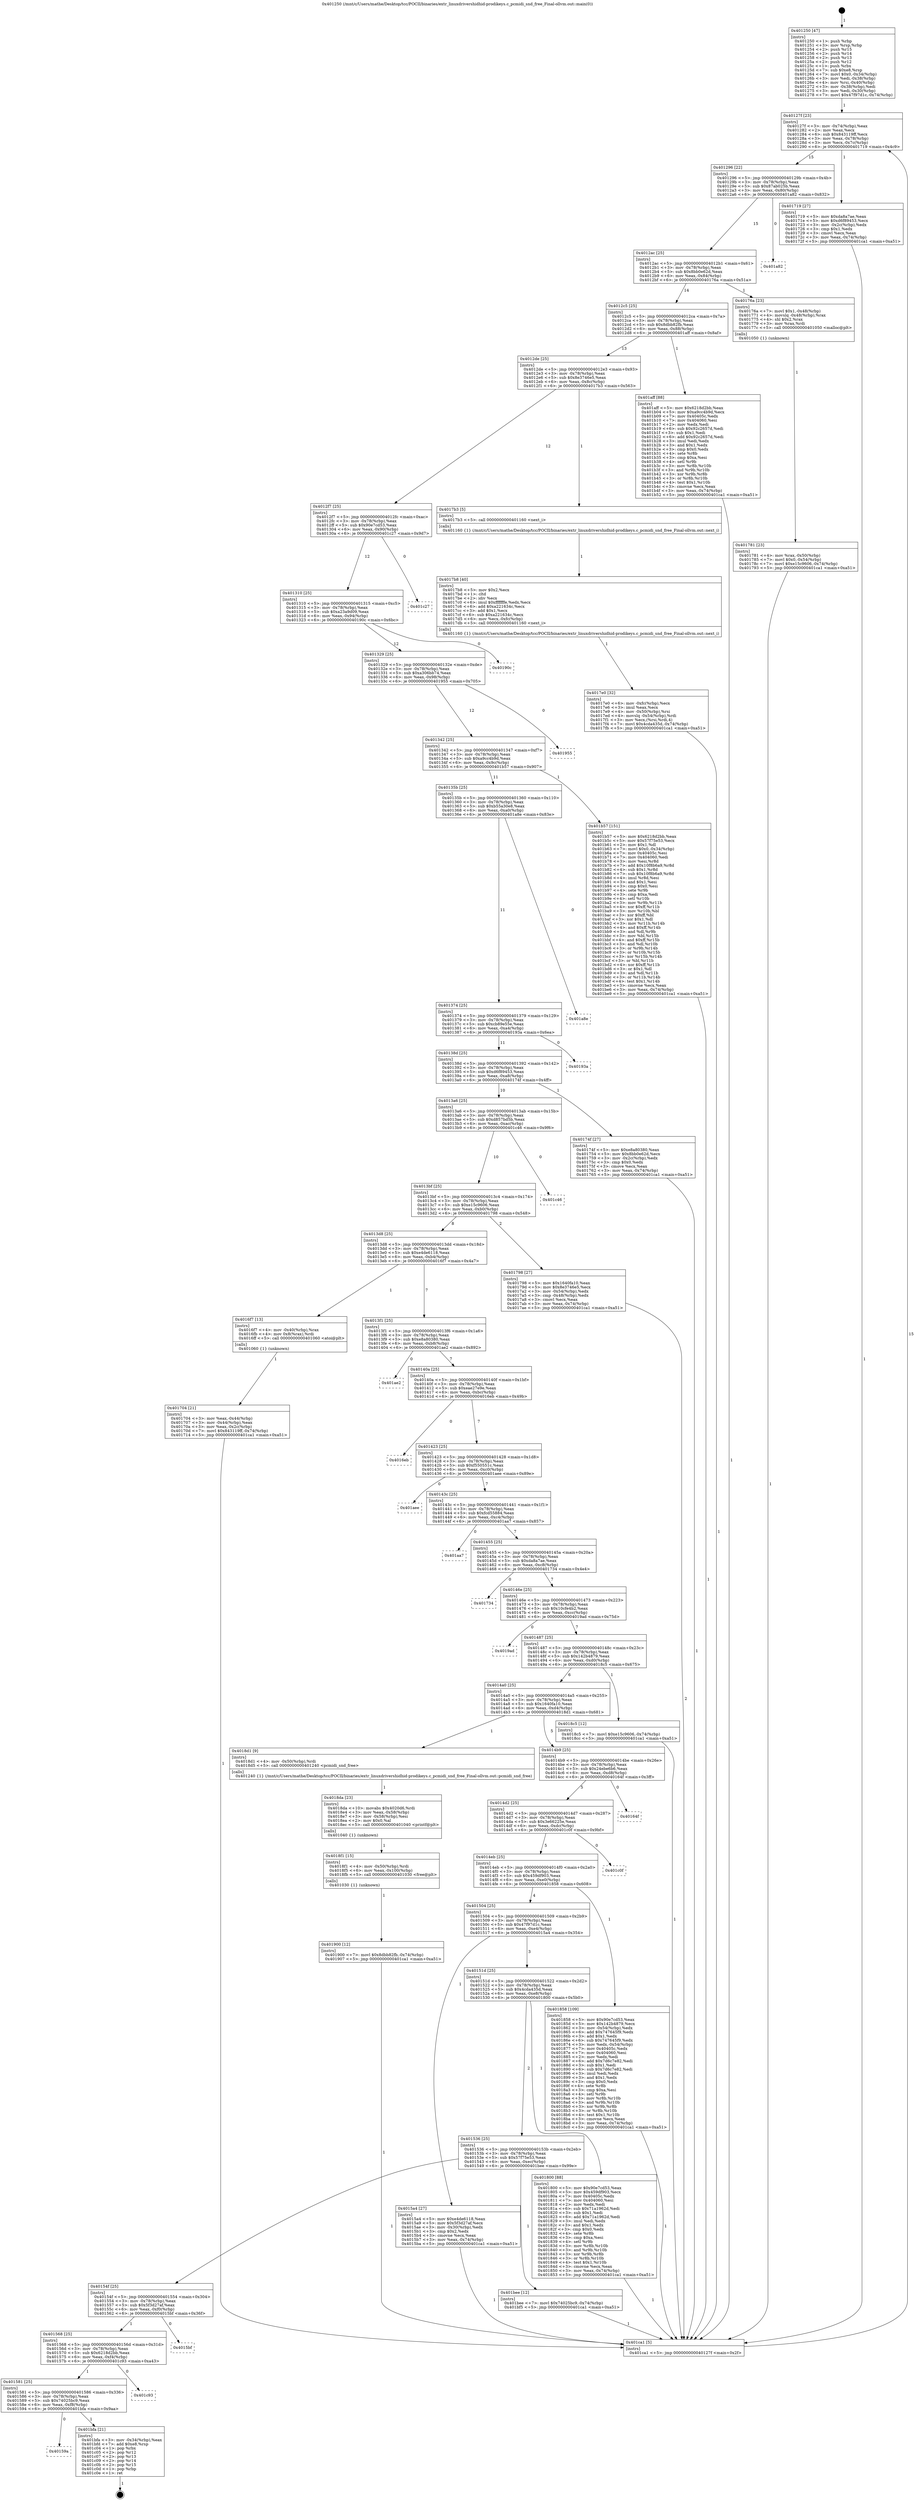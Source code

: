 digraph "0x401250" {
  label = "0x401250 (/mnt/c/Users/mathe/Desktop/tcc/POCII/binaries/extr_linuxdrivershidhid-prodikeys.c_pcmidi_snd_free_Final-ollvm.out::main(0))"
  labelloc = "t"
  node[shape=record]

  Entry [label="",width=0.3,height=0.3,shape=circle,fillcolor=black,style=filled]
  "0x40127f" [label="{
     0x40127f [23]\l
     | [instrs]\l
     &nbsp;&nbsp;0x40127f \<+3\>: mov -0x74(%rbp),%eax\l
     &nbsp;&nbsp;0x401282 \<+2\>: mov %eax,%ecx\l
     &nbsp;&nbsp;0x401284 \<+6\>: sub $0x843119ff,%ecx\l
     &nbsp;&nbsp;0x40128a \<+3\>: mov %eax,-0x78(%rbp)\l
     &nbsp;&nbsp;0x40128d \<+3\>: mov %ecx,-0x7c(%rbp)\l
     &nbsp;&nbsp;0x401290 \<+6\>: je 0000000000401719 \<main+0x4c9\>\l
  }"]
  "0x401719" [label="{
     0x401719 [27]\l
     | [instrs]\l
     &nbsp;&nbsp;0x401719 \<+5\>: mov $0xda8a7ae,%eax\l
     &nbsp;&nbsp;0x40171e \<+5\>: mov $0xd6f89453,%ecx\l
     &nbsp;&nbsp;0x401723 \<+3\>: mov -0x2c(%rbp),%edx\l
     &nbsp;&nbsp;0x401726 \<+3\>: cmp $0x1,%edx\l
     &nbsp;&nbsp;0x401729 \<+3\>: cmovl %ecx,%eax\l
     &nbsp;&nbsp;0x40172c \<+3\>: mov %eax,-0x74(%rbp)\l
     &nbsp;&nbsp;0x40172f \<+5\>: jmp 0000000000401ca1 \<main+0xa51\>\l
  }"]
  "0x401296" [label="{
     0x401296 [22]\l
     | [instrs]\l
     &nbsp;&nbsp;0x401296 \<+5\>: jmp 000000000040129b \<main+0x4b\>\l
     &nbsp;&nbsp;0x40129b \<+3\>: mov -0x78(%rbp),%eax\l
     &nbsp;&nbsp;0x40129e \<+5\>: sub $0x87ab025b,%eax\l
     &nbsp;&nbsp;0x4012a3 \<+3\>: mov %eax,-0x80(%rbp)\l
     &nbsp;&nbsp;0x4012a6 \<+6\>: je 0000000000401a82 \<main+0x832\>\l
  }"]
  Exit [label="",width=0.3,height=0.3,shape=circle,fillcolor=black,style=filled,peripheries=2]
  "0x401a82" [label="{
     0x401a82\l
  }", style=dashed]
  "0x4012ac" [label="{
     0x4012ac [25]\l
     | [instrs]\l
     &nbsp;&nbsp;0x4012ac \<+5\>: jmp 00000000004012b1 \<main+0x61\>\l
     &nbsp;&nbsp;0x4012b1 \<+3\>: mov -0x78(%rbp),%eax\l
     &nbsp;&nbsp;0x4012b4 \<+5\>: sub $0x8bb0e62d,%eax\l
     &nbsp;&nbsp;0x4012b9 \<+6\>: mov %eax,-0x84(%rbp)\l
     &nbsp;&nbsp;0x4012bf \<+6\>: je 000000000040176a \<main+0x51a\>\l
  }"]
  "0x40159a" [label="{
     0x40159a\l
  }", style=dashed]
  "0x40176a" [label="{
     0x40176a [23]\l
     | [instrs]\l
     &nbsp;&nbsp;0x40176a \<+7\>: movl $0x1,-0x48(%rbp)\l
     &nbsp;&nbsp;0x401771 \<+4\>: movslq -0x48(%rbp),%rax\l
     &nbsp;&nbsp;0x401775 \<+4\>: shl $0x2,%rax\l
     &nbsp;&nbsp;0x401779 \<+3\>: mov %rax,%rdi\l
     &nbsp;&nbsp;0x40177c \<+5\>: call 0000000000401050 \<malloc@plt\>\l
     | [calls]\l
     &nbsp;&nbsp;0x401050 \{1\} (unknown)\l
  }"]
  "0x4012c5" [label="{
     0x4012c5 [25]\l
     | [instrs]\l
     &nbsp;&nbsp;0x4012c5 \<+5\>: jmp 00000000004012ca \<main+0x7a\>\l
     &nbsp;&nbsp;0x4012ca \<+3\>: mov -0x78(%rbp),%eax\l
     &nbsp;&nbsp;0x4012cd \<+5\>: sub $0x8dbb82fb,%eax\l
     &nbsp;&nbsp;0x4012d2 \<+6\>: mov %eax,-0x88(%rbp)\l
     &nbsp;&nbsp;0x4012d8 \<+6\>: je 0000000000401aff \<main+0x8af\>\l
  }"]
  "0x401bfa" [label="{
     0x401bfa [21]\l
     | [instrs]\l
     &nbsp;&nbsp;0x401bfa \<+3\>: mov -0x34(%rbp),%eax\l
     &nbsp;&nbsp;0x401bfd \<+7\>: add $0xe8,%rsp\l
     &nbsp;&nbsp;0x401c04 \<+1\>: pop %rbx\l
     &nbsp;&nbsp;0x401c05 \<+2\>: pop %r12\l
     &nbsp;&nbsp;0x401c07 \<+2\>: pop %r13\l
     &nbsp;&nbsp;0x401c09 \<+2\>: pop %r14\l
     &nbsp;&nbsp;0x401c0b \<+2\>: pop %r15\l
     &nbsp;&nbsp;0x401c0d \<+1\>: pop %rbp\l
     &nbsp;&nbsp;0x401c0e \<+1\>: ret\l
  }"]
  "0x401aff" [label="{
     0x401aff [88]\l
     | [instrs]\l
     &nbsp;&nbsp;0x401aff \<+5\>: mov $0x6218d2bb,%eax\l
     &nbsp;&nbsp;0x401b04 \<+5\>: mov $0xa9cc4b9d,%ecx\l
     &nbsp;&nbsp;0x401b09 \<+7\>: mov 0x40405c,%edx\l
     &nbsp;&nbsp;0x401b10 \<+7\>: mov 0x404060,%esi\l
     &nbsp;&nbsp;0x401b17 \<+2\>: mov %edx,%edi\l
     &nbsp;&nbsp;0x401b19 \<+6\>: sub $0x92c2657d,%edi\l
     &nbsp;&nbsp;0x401b1f \<+3\>: sub $0x1,%edi\l
     &nbsp;&nbsp;0x401b22 \<+6\>: add $0x92c2657d,%edi\l
     &nbsp;&nbsp;0x401b28 \<+3\>: imul %edi,%edx\l
     &nbsp;&nbsp;0x401b2b \<+3\>: and $0x1,%edx\l
     &nbsp;&nbsp;0x401b2e \<+3\>: cmp $0x0,%edx\l
     &nbsp;&nbsp;0x401b31 \<+4\>: sete %r8b\l
     &nbsp;&nbsp;0x401b35 \<+3\>: cmp $0xa,%esi\l
     &nbsp;&nbsp;0x401b38 \<+4\>: setl %r9b\l
     &nbsp;&nbsp;0x401b3c \<+3\>: mov %r8b,%r10b\l
     &nbsp;&nbsp;0x401b3f \<+3\>: and %r9b,%r10b\l
     &nbsp;&nbsp;0x401b42 \<+3\>: xor %r9b,%r8b\l
     &nbsp;&nbsp;0x401b45 \<+3\>: or %r8b,%r10b\l
     &nbsp;&nbsp;0x401b48 \<+4\>: test $0x1,%r10b\l
     &nbsp;&nbsp;0x401b4c \<+3\>: cmovne %ecx,%eax\l
     &nbsp;&nbsp;0x401b4f \<+3\>: mov %eax,-0x74(%rbp)\l
     &nbsp;&nbsp;0x401b52 \<+5\>: jmp 0000000000401ca1 \<main+0xa51\>\l
  }"]
  "0x4012de" [label="{
     0x4012de [25]\l
     | [instrs]\l
     &nbsp;&nbsp;0x4012de \<+5\>: jmp 00000000004012e3 \<main+0x93\>\l
     &nbsp;&nbsp;0x4012e3 \<+3\>: mov -0x78(%rbp),%eax\l
     &nbsp;&nbsp;0x4012e6 \<+5\>: sub $0x8e3746e5,%eax\l
     &nbsp;&nbsp;0x4012eb \<+6\>: mov %eax,-0x8c(%rbp)\l
     &nbsp;&nbsp;0x4012f1 \<+6\>: je 00000000004017b3 \<main+0x563\>\l
  }"]
  "0x401581" [label="{
     0x401581 [25]\l
     | [instrs]\l
     &nbsp;&nbsp;0x401581 \<+5\>: jmp 0000000000401586 \<main+0x336\>\l
     &nbsp;&nbsp;0x401586 \<+3\>: mov -0x78(%rbp),%eax\l
     &nbsp;&nbsp;0x401589 \<+5\>: sub $0x74025bc9,%eax\l
     &nbsp;&nbsp;0x40158e \<+6\>: mov %eax,-0xf8(%rbp)\l
     &nbsp;&nbsp;0x401594 \<+6\>: je 0000000000401bfa \<main+0x9aa\>\l
  }"]
  "0x4017b3" [label="{
     0x4017b3 [5]\l
     | [instrs]\l
     &nbsp;&nbsp;0x4017b3 \<+5\>: call 0000000000401160 \<next_i\>\l
     | [calls]\l
     &nbsp;&nbsp;0x401160 \{1\} (/mnt/c/Users/mathe/Desktop/tcc/POCII/binaries/extr_linuxdrivershidhid-prodikeys.c_pcmidi_snd_free_Final-ollvm.out::next_i)\l
  }"]
  "0x4012f7" [label="{
     0x4012f7 [25]\l
     | [instrs]\l
     &nbsp;&nbsp;0x4012f7 \<+5\>: jmp 00000000004012fc \<main+0xac\>\l
     &nbsp;&nbsp;0x4012fc \<+3\>: mov -0x78(%rbp),%eax\l
     &nbsp;&nbsp;0x4012ff \<+5\>: sub $0x90e7cd53,%eax\l
     &nbsp;&nbsp;0x401304 \<+6\>: mov %eax,-0x90(%rbp)\l
     &nbsp;&nbsp;0x40130a \<+6\>: je 0000000000401c27 \<main+0x9d7\>\l
  }"]
  "0x401c93" [label="{
     0x401c93\l
  }", style=dashed]
  "0x401c27" [label="{
     0x401c27\l
  }", style=dashed]
  "0x401310" [label="{
     0x401310 [25]\l
     | [instrs]\l
     &nbsp;&nbsp;0x401310 \<+5\>: jmp 0000000000401315 \<main+0xc5\>\l
     &nbsp;&nbsp;0x401315 \<+3\>: mov -0x78(%rbp),%eax\l
     &nbsp;&nbsp;0x401318 \<+5\>: sub $0xa23a9d09,%eax\l
     &nbsp;&nbsp;0x40131d \<+6\>: mov %eax,-0x94(%rbp)\l
     &nbsp;&nbsp;0x401323 \<+6\>: je 000000000040190c \<main+0x6bc\>\l
  }"]
  "0x401568" [label="{
     0x401568 [25]\l
     | [instrs]\l
     &nbsp;&nbsp;0x401568 \<+5\>: jmp 000000000040156d \<main+0x31d\>\l
     &nbsp;&nbsp;0x40156d \<+3\>: mov -0x78(%rbp),%eax\l
     &nbsp;&nbsp;0x401570 \<+5\>: sub $0x6218d2bb,%eax\l
     &nbsp;&nbsp;0x401575 \<+6\>: mov %eax,-0xf4(%rbp)\l
     &nbsp;&nbsp;0x40157b \<+6\>: je 0000000000401c93 \<main+0xa43\>\l
  }"]
  "0x40190c" [label="{
     0x40190c\l
  }", style=dashed]
  "0x401329" [label="{
     0x401329 [25]\l
     | [instrs]\l
     &nbsp;&nbsp;0x401329 \<+5\>: jmp 000000000040132e \<main+0xde\>\l
     &nbsp;&nbsp;0x40132e \<+3\>: mov -0x78(%rbp),%eax\l
     &nbsp;&nbsp;0x401331 \<+5\>: sub $0xa306bb74,%eax\l
     &nbsp;&nbsp;0x401336 \<+6\>: mov %eax,-0x98(%rbp)\l
     &nbsp;&nbsp;0x40133c \<+6\>: je 0000000000401955 \<main+0x705\>\l
  }"]
  "0x4015bf" [label="{
     0x4015bf\l
  }", style=dashed]
  "0x401955" [label="{
     0x401955\l
  }", style=dashed]
  "0x401342" [label="{
     0x401342 [25]\l
     | [instrs]\l
     &nbsp;&nbsp;0x401342 \<+5\>: jmp 0000000000401347 \<main+0xf7\>\l
     &nbsp;&nbsp;0x401347 \<+3\>: mov -0x78(%rbp),%eax\l
     &nbsp;&nbsp;0x40134a \<+5\>: sub $0xa9cc4b9d,%eax\l
     &nbsp;&nbsp;0x40134f \<+6\>: mov %eax,-0x9c(%rbp)\l
     &nbsp;&nbsp;0x401355 \<+6\>: je 0000000000401b57 \<main+0x907\>\l
  }"]
  "0x40154f" [label="{
     0x40154f [25]\l
     | [instrs]\l
     &nbsp;&nbsp;0x40154f \<+5\>: jmp 0000000000401554 \<main+0x304\>\l
     &nbsp;&nbsp;0x401554 \<+3\>: mov -0x78(%rbp),%eax\l
     &nbsp;&nbsp;0x401557 \<+5\>: sub $0x5f3d27af,%eax\l
     &nbsp;&nbsp;0x40155c \<+6\>: mov %eax,-0xf0(%rbp)\l
     &nbsp;&nbsp;0x401562 \<+6\>: je 00000000004015bf \<main+0x36f\>\l
  }"]
  "0x401b57" [label="{
     0x401b57 [151]\l
     | [instrs]\l
     &nbsp;&nbsp;0x401b57 \<+5\>: mov $0x6218d2bb,%eax\l
     &nbsp;&nbsp;0x401b5c \<+5\>: mov $0x57f75e53,%ecx\l
     &nbsp;&nbsp;0x401b61 \<+2\>: mov $0x1,%dl\l
     &nbsp;&nbsp;0x401b63 \<+7\>: movl $0x0,-0x34(%rbp)\l
     &nbsp;&nbsp;0x401b6a \<+7\>: mov 0x40405c,%esi\l
     &nbsp;&nbsp;0x401b71 \<+7\>: mov 0x404060,%edi\l
     &nbsp;&nbsp;0x401b78 \<+3\>: mov %esi,%r8d\l
     &nbsp;&nbsp;0x401b7b \<+7\>: add $0x10f8b6a9,%r8d\l
     &nbsp;&nbsp;0x401b82 \<+4\>: sub $0x1,%r8d\l
     &nbsp;&nbsp;0x401b86 \<+7\>: sub $0x10f8b6a9,%r8d\l
     &nbsp;&nbsp;0x401b8d \<+4\>: imul %r8d,%esi\l
     &nbsp;&nbsp;0x401b91 \<+3\>: and $0x1,%esi\l
     &nbsp;&nbsp;0x401b94 \<+3\>: cmp $0x0,%esi\l
     &nbsp;&nbsp;0x401b97 \<+4\>: sete %r9b\l
     &nbsp;&nbsp;0x401b9b \<+3\>: cmp $0xa,%edi\l
     &nbsp;&nbsp;0x401b9e \<+4\>: setl %r10b\l
     &nbsp;&nbsp;0x401ba2 \<+3\>: mov %r9b,%r11b\l
     &nbsp;&nbsp;0x401ba5 \<+4\>: xor $0xff,%r11b\l
     &nbsp;&nbsp;0x401ba9 \<+3\>: mov %r10b,%bl\l
     &nbsp;&nbsp;0x401bac \<+3\>: xor $0xff,%bl\l
     &nbsp;&nbsp;0x401baf \<+3\>: xor $0x1,%dl\l
     &nbsp;&nbsp;0x401bb2 \<+3\>: mov %r11b,%r14b\l
     &nbsp;&nbsp;0x401bb5 \<+4\>: and $0xff,%r14b\l
     &nbsp;&nbsp;0x401bb9 \<+3\>: and %dl,%r9b\l
     &nbsp;&nbsp;0x401bbc \<+3\>: mov %bl,%r15b\l
     &nbsp;&nbsp;0x401bbf \<+4\>: and $0xff,%r15b\l
     &nbsp;&nbsp;0x401bc3 \<+3\>: and %dl,%r10b\l
     &nbsp;&nbsp;0x401bc6 \<+3\>: or %r9b,%r14b\l
     &nbsp;&nbsp;0x401bc9 \<+3\>: or %r10b,%r15b\l
     &nbsp;&nbsp;0x401bcc \<+3\>: xor %r15b,%r14b\l
     &nbsp;&nbsp;0x401bcf \<+3\>: or %bl,%r11b\l
     &nbsp;&nbsp;0x401bd2 \<+4\>: xor $0xff,%r11b\l
     &nbsp;&nbsp;0x401bd6 \<+3\>: or $0x1,%dl\l
     &nbsp;&nbsp;0x401bd9 \<+3\>: and %dl,%r11b\l
     &nbsp;&nbsp;0x401bdc \<+3\>: or %r11b,%r14b\l
     &nbsp;&nbsp;0x401bdf \<+4\>: test $0x1,%r14b\l
     &nbsp;&nbsp;0x401be3 \<+3\>: cmovne %ecx,%eax\l
     &nbsp;&nbsp;0x401be6 \<+3\>: mov %eax,-0x74(%rbp)\l
     &nbsp;&nbsp;0x401be9 \<+5\>: jmp 0000000000401ca1 \<main+0xa51\>\l
  }"]
  "0x40135b" [label="{
     0x40135b [25]\l
     | [instrs]\l
     &nbsp;&nbsp;0x40135b \<+5\>: jmp 0000000000401360 \<main+0x110\>\l
     &nbsp;&nbsp;0x401360 \<+3\>: mov -0x78(%rbp),%eax\l
     &nbsp;&nbsp;0x401363 \<+5\>: sub $0xb55a30e8,%eax\l
     &nbsp;&nbsp;0x401368 \<+6\>: mov %eax,-0xa0(%rbp)\l
     &nbsp;&nbsp;0x40136e \<+6\>: je 0000000000401a8e \<main+0x83e\>\l
  }"]
  "0x401bee" [label="{
     0x401bee [12]\l
     | [instrs]\l
     &nbsp;&nbsp;0x401bee \<+7\>: movl $0x74025bc9,-0x74(%rbp)\l
     &nbsp;&nbsp;0x401bf5 \<+5\>: jmp 0000000000401ca1 \<main+0xa51\>\l
  }"]
  "0x401a8e" [label="{
     0x401a8e\l
  }", style=dashed]
  "0x401374" [label="{
     0x401374 [25]\l
     | [instrs]\l
     &nbsp;&nbsp;0x401374 \<+5\>: jmp 0000000000401379 \<main+0x129\>\l
     &nbsp;&nbsp;0x401379 \<+3\>: mov -0x78(%rbp),%eax\l
     &nbsp;&nbsp;0x40137c \<+5\>: sub $0xcb89e55e,%eax\l
     &nbsp;&nbsp;0x401381 \<+6\>: mov %eax,-0xa4(%rbp)\l
     &nbsp;&nbsp;0x401387 \<+6\>: je 000000000040193a \<main+0x6ea\>\l
  }"]
  "0x401900" [label="{
     0x401900 [12]\l
     | [instrs]\l
     &nbsp;&nbsp;0x401900 \<+7\>: movl $0x8dbb82fb,-0x74(%rbp)\l
     &nbsp;&nbsp;0x401907 \<+5\>: jmp 0000000000401ca1 \<main+0xa51\>\l
  }"]
  "0x40193a" [label="{
     0x40193a\l
  }", style=dashed]
  "0x40138d" [label="{
     0x40138d [25]\l
     | [instrs]\l
     &nbsp;&nbsp;0x40138d \<+5\>: jmp 0000000000401392 \<main+0x142\>\l
     &nbsp;&nbsp;0x401392 \<+3\>: mov -0x78(%rbp),%eax\l
     &nbsp;&nbsp;0x401395 \<+5\>: sub $0xd6f89453,%eax\l
     &nbsp;&nbsp;0x40139a \<+6\>: mov %eax,-0xa8(%rbp)\l
     &nbsp;&nbsp;0x4013a0 \<+6\>: je 000000000040174f \<main+0x4ff\>\l
  }"]
  "0x4018f1" [label="{
     0x4018f1 [15]\l
     | [instrs]\l
     &nbsp;&nbsp;0x4018f1 \<+4\>: mov -0x50(%rbp),%rdi\l
     &nbsp;&nbsp;0x4018f5 \<+6\>: mov %eax,-0x100(%rbp)\l
     &nbsp;&nbsp;0x4018fb \<+5\>: call 0000000000401030 \<free@plt\>\l
     | [calls]\l
     &nbsp;&nbsp;0x401030 \{1\} (unknown)\l
  }"]
  "0x40174f" [label="{
     0x40174f [27]\l
     | [instrs]\l
     &nbsp;&nbsp;0x40174f \<+5\>: mov $0xe8a80380,%eax\l
     &nbsp;&nbsp;0x401754 \<+5\>: mov $0x8bb0e62d,%ecx\l
     &nbsp;&nbsp;0x401759 \<+3\>: mov -0x2c(%rbp),%edx\l
     &nbsp;&nbsp;0x40175c \<+3\>: cmp $0x0,%edx\l
     &nbsp;&nbsp;0x40175f \<+3\>: cmove %ecx,%eax\l
     &nbsp;&nbsp;0x401762 \<+3\>: mov %eax,-0x74(%rbp)\l
     &nbsp;&nbsp;0x401765 \<+5\>: jmp 0000000000401ca1 \<main+0xa51\>\l
  }"]
  "0x4013a6" [label="{
     0x4013a6 [25]\l
     | [instrs]\l
     &nbsp;&nbsp;0x4013a6 \<+5\>: jmp 00000000004013ab \<main+0x15b\>\l
     &nbsp;&nbsp;0x4013ab \<+3\>: mov -0x78(%rbp),%eax\l
     &nbsp;&nbsp;0x4013ae \<+5\>: sub $0xd857bd5b,%eax\l
     &nbsp;&nbsp;0x4013b3 \<+6\>: mov %eax,-0xac(%rbp)\l
     &nbsp;&nbsp;0x4013b9 \<+6\>: je 0000000000401c46 \<main+0x9f6\>\l
  }"]
  "0x4018da" [label="{
     0x4018da [23]\l
     | [instrs]\l
     &nbsp;&nbsp;0x4018da \<+10\>: movabs $0x4020d6,%rdi\l
     &nbsp;&nbsp;0x4018e4 \<+3\>: mov %eax,-0x58(%rbp)\l
     &nbsp;&nbsp;0x4018e7 \<+3\>: mov -0x58(%rbp),%esi\l
     &nbsp;&nbsp;0x4018ea \<+2\>: mov $0x0,%al\l
     &nbsp;&nbsp;0x4018ec \<+5\>: call 0000000000401040 \<printf@plt\>\l
     | [calls]\l
     &nbsp;&nbsp;0x401040 \{1\} (unknown)\l
  }"]
  "0x401c46" [label="{
     0x401c46\l
  }", style=dashed]
  "0x4013bf" [label="{
     0x4013bf [25]\l
     | [instrs]\l
     &nbsp;&nbsp;0x4013bf \<+5\>: jmp 00000000004013c4 \<main+0x174\>\l
     &nbsp;&nbsp;0x4013c4 \<+3\>: mov -0x78(%rbp),%eax\l
     &nbsp;&nbsp;0x4013c7 \<+5\>: sub $0xe15c9606,%eax\l
     &nbsp;&nbsp;0x4013cc \<+6\>: mov %eax,-0xb0(%rbp)\l
     &nbsp;&nbsp;0x4013d2 \<+6\>: je 0000000000401798 \<main+0x548\>\l
  }"]
  "0x401536" [label="{
     0x401536 [25]\l
     | [instrs]\l
     &nbsp;&nbsp;0x401536 \<+5\>: jmp 000000000040153b \<main+0x2eb\>\l
     &nbsp;&nbsp;0x40153b \<+3\>: mov -0x78(%rbp),%eax\l
     &nbsp;&nbsp;0x40153e \<+5\>: sub $0x57f75e53,%eax\l
     &nbsp;&nbsp;0x401543 \<+6\>: mov %eax,-0xec(%rbp)\l
     &nbsp;&nbsp;0x401549 \<+6\>: je 0000000000401bee \<main+0x99e\>\l
  }"]
  "0x401798" [label="{
     0x401798 [27]\l
     | [instrs]\l
     &nbsp;&nbsp;0x401798 \<+5\>: mov $0x1640fa10,%eax\l
     &nbsp;&nbsp;0x40179d \<+5\>: mov $0x8e3746e5,%ecx\l
     &nbsp;&nbsp;0x4017a2 \<+3\>: mov -0x54(%rbp),%edx\l
     &nbsp;&nbsp;0x4017a5 \<+3\>: cmp -0x48(%rbp),%edx\l
     &nbsp;&nbsp;0x4017a8 \<+3\>: cmovl %ecx,%eax\l
     &nbsp;&nbsp;0x4017ab \<+3\>: mov %eax,-0x74(%rbp)\l
     &nbsp;&nbsp;0x4017ae \<+5\>: jmp 0000000000401ca1 \<main+0xa51\>\l
  }"]
  "0x4013d8" [label="{
     0x4013d8 [25]\l
     | [instrs]\l
     &nbsp;&nbsp;0x4013d8 \<+5\>: jmp 00000000004013dd \<main+0x18d\>\l
     &nbsp;&nbsp;0x4013dd \<+3\>: mov -0x78(%rbp),%eax\l
     &nbsp;&nbsp;0x4013e0 \<+5\>: sub $0xe4de6118,%eax\l
     &nbsp;&nbsp;0x4013e5 \<+6\>: mov %eax,-0xb4(%rbp)\l
     &nbsp;&nbsp;0x4013eb \<+6\>: je 00000000004016f7 \<main+0x4a7\>\l
  }"]
  "0x401800" [label="{
     0x401800 [88]\l
     | [instrs]\l
     &nbsp;&nbsp;0x401800 \<+5\>: mov $0x90e7cd53,%eax\l
     &nbsp;&nbsp;0x401805 \<+5\>: mov $0x459df903,%ecx\l
     &nbsp;&nbsp;0x40180a \<+7\>: mov 0x40405c,%edx\l
     &nbsp;&nbsp;0x401811 \<+7\>: mov 0x404060,%esi\l
     &nbsp;&nbsp;0x401818 \<+2\>: mov %edx,%edi\l
     &nbsp;&nbsp;0x40181a \<+6\>: sub $0x71a1962d,%edi\l
     &nbsp;&nbsp;0x401820 \<+3\>: sub $0x1,%edi\l
     &nbsp;&nbsp;0x401823 \<+6\>: add $0x71a1962d,%edi\l
     &nbsp;&nbsp;0x401829 \<+3\>: imul %edi,%edx\l
     &nbsp;&nbsp;0x40182c \<+3\>: and $0x1,%edx\l
     &nbsp;&nbsp;0x40182f \<+3\>: cmp $0x0,%edx\l
     &nbsp;&nbsp;0x401832 \<+4\>: sete %r8b\l
     &nbsp;&nbsp;0x401836 \<+3\>: cmp $0xa,%esi\l
     &nbsp;&nbsp;0x401839 \<+4\>: setl %r9b\l
     &nbsp;&nbsp;0x40183d \<+3\>: mov %r8b,%r10b\l
     &nbsp;&nbsp;0x401840 \<+3\>: and %r9b,%r10b\l
     &nbsp;&nbsp;0x401843 \<+3\>: xor %r9b,%r8b\l
     &nbsp;&nbsp;0x401846 \<+3\>: or %r8b,%r10b\l
     &nbsp;&nbsp;0x401849 \<+4\>: test $0x1,%r10b\l
     &nbsp;&nbsp;0x40184d \<+3\>: cmovne %ecx,%eax\l
     &nbsp;&nbsp;0x401850 \<+3\>: mov %eax,-0x74(%rbp)\l
     &nbsp;&nbsp;0x401853 \<+5\>: jmp 0000000000401ca1 \<main+0xa51\>\l
  }"]
  "0x4016f7" [label="{
     0x4016f7 [13]\l
     | [instrs]\l
     &nbsp;&nbsp;0x4016f7 \<+4\>: mov -0x40(%rbp),%rax\l
     &nbsp;&nbsp;0x4016fb \<+4\>: mov 0x8(%rax),%rdi\l
     &nbsp;&nbsp;0x4016ff \<+5\>: call 0000000000401060 \<atoi@plt\>\l
     | [calls]\l
     &nbsp;&nbsp;0x401060 \{1\} (unknown)\l
  }"]
  "0x4013f1" [label="{
     0x4013f1 [25]\l
     | [instrs]\l
     &nbsp;&nbsp;0x4013f1 \<+5\>: jmp 00000000004013f6 \<main+0x1a6\>\l
     &nbsp;&nbsp;0x4013f6 \<+3\>: mov -0x78(%rbp),%eax\l
     &nbsp;&nbsp;0x4013f9 \<+5\>: sub $0xe8a80380,%eax\l
     &nbsp;&nbsp;0x4013fe \<+6\>: mov %eax,-0xb8(%rbp)\l
     &nbsp;&nbsp;0x401404 \<+6\>: je 0000000000401ae2 \<main+0x892\>\l
  }"]
  "0x4017e0" [label="{
     0x4017e0 [32]\l
     | [instrs]\l
     &nbsp;&nbsp;0x4017e0 \<+6\>: mov -0xfc(%rbp),%ecx\l
     &nbsp;&nbsp;0x4017e6 \<+3\>: imul %eax,%ecx\l
     &nbsp;&nbsp;0x4017e9 \<+4\>: mov -0x50(%rbp),%rsi\l
     &nbsp;&nbsp;0x4017ed \<+4\>: movslq -0x54(%rbp),%rdi\l
     &nbsp;&nbsp;0x4017f1 \<+3\>: mov %ecx,(%rsi,%rdi,4)\l
     &nbsp;&nbsp;0x4017f4 \<+7\>: movl $0x4cda435d,-0x74(%rbp)\l
     &nbsp;&nbsp;0x4017fb \<+5\>: jmp 0000000000401ca1 \<main+0xa51\>\l
  }"]
  "0x401ae2" [label="{
     0x401ae2\l
  }", style=dashed]
  "0x40140a" [label="{
     0x40140a [25]\l
     | [instrs]\l
     &nbsp;&nbsp;0x40140a \<+5\>: jmp 000000000040140f \<main+0x1bf\>\l
     &nbsp;&nbsp;0x40140f \<+3\>: mov -0x78(%rbp),%eax\l
     &nbsp;&nbsp;0x401412 \<+5\>: sub $0xeae27e9e,%eax\l
     &nbsp;&nbsp;0x401417 \<+6\>: mov %eax,-0xbc(%rbp)\l
     &nbsp;&nbsp;0x40141d \<+6\>: je 00000000004016eb \<main+0x49b\>\l
  }"]
  "0x4017b8" [label="{
     0x4017b8 [40]\l
     | [instrs]\l
     &nbsp;&nbsp;0x4017b8 \<+5\>: mov $0x2,%ecx\l
     &nbsp;&nbsp;0x4017bd \<+1\>: cltd\l
     &nbsp;&nbsp;0x4017be \<+2\>: idiv %ecx\l
     &nbsp;&nbsp;0x4017c0 \<+6\>: imul $0xfffffffe,%edx,%ecx\l
     &nbsp;&nbsp;0x4017c6 \<+6\>: add $0xa221634c,%ecx\l
     &nbsp;&nbsp;0x4017cc \<+3\>: add $0x1,%ecx\l
     &nbsp;&nbsp;0x4017cf \<+6\>: sub $0xa221634c,%ecx\l
     &nbsp;&nbsp;0x4017d5 \<+6\>: mov %ecx,-0xfc(%rbp)\l
     &nbsp;&nbsp;0x4017db \<+5\>: call 0000000000401160 \<next_i\>\l
     | [calls]\l
     &nbsp;&nbsp;0x401160 \{1\} (/mnt/c/Users/mathe/Desktop/tcc/POCII/binaries/extr_linuxdrivershidhid-prodikeys.c_pcmidi_snd_free_Final-ollvm.out::next_i)\l
  }"]
  "0x4016eb" [label="{
     0x4016eb\l
  }", style=dashed]
  "0x401423" [label="{
     0x401423 [25]\l
     | [instrs]\l
     &nbsp;&nbsp;0x401423 \<+5\>: jmp 0000000000401428 \<main+0x1d8\>\l
     &nbsp;&nbsp;0x401428 \<+3\>: mov -0x78(%rbp),%eax\l
     &nbsp;&nbsp;0x40142b \<+5\>: sub $0xf550551c,%eax\l
     &nbsp;&nbsp;0x401430 \<+6\>: mov %eax,-0xc0(%rbp)\l
     &nbsp;&nbsp;0x401436 \<+6\>: je 0000000000401aee \<main+0x89e\>\l
  }"]
  "0x401781" [label="{
     0x401781 [23]\l
     | [instrs]\l
     &nbsp;&nbsp;0x401781 \<+4\>: mov %rax,-0x50(%rbp)\l
     &nbsp;&nbsp;0x401785 \<+7\>: movl $0x0,-0x54(%rbp)\l
     &nbsp;&nbsp;0x40178c \<+7\>: movl $0xe15c9606,-0x74(%rbp)\l
     &nbsp;&nbsp;0x401793 \<+5\>: jmp 0000000000401ca1 \<main+0xa51\>\l
  }"]
  "0x401aee" [label="{
     0x401aee\l
  }", style=dashed]
  "0x40143c" [label="{
     0x40143c [25]\l
     | [instrs]\l
     &nbsp;&nbsp;0x40143c \<+5\>: jmp 0000000000401441 \<main+0x1f1\>\l
     &nbsp;&nbsp;0x401441 \<+3\>: mov -0x78(%rbp),%eax\l
     &nbsp;&nbsp;0x401444 \<+5\>: sub $0xfcd55884,%eax\l
     &nbsp;&nbsp;0x401449 \<+6\>: mov %eax,-0xc4(%rbp)\l
     &nbsp;&nbsp;0x40144f \<+6\>: je 0000000000401aa7 \<main+0x857\>\l
  }"]
  "0x401704" [label="{
     0x401704 [21]\l
     | [instrs]\l
     &nbsp;&nbsp;0x401704 \<+3\>: mov %eax,-0x44(%rbp)\l
     &nbsp;&nbsp;0x401707 \<+3\>: mov -0x44(%rbp),%eax\l
     &nbsp;&nbsp;0x40170a \<+3\>: mov %eax,-0x2c(%rbp)\l
     &nbsp;&nbsp;0x40170d \<+7\>: movl $0x843119ff,-0x74(%rbp)\l
     &nbsp;&nbsp;0x401714 \<+5\>: jmp 0000000000401ca1 \<main+0xa51\>\l
  }"]
  "0x401aa7" [label="{
     0x401aa7\l
  }", style=dashed]
  "0x401455" [label="{
     0x401455 [25]\l
     | [instrs]\l
     &nbsp;&nbsp;0x401455 \<+5\>: jmp 000000000040145a \<main+0x20a\>\l
     &nbsp;&nbsp;0x40145a \<+3\>: mov -0x78(%rbp),%eax\l
     &nbsp;&nbsp;0x40145d \<+5\>: sub $0xda8a7ae,%eax\l
     &nbsp;&nbsp;0x401462 \<+6\>: mov %eax,-0xc8(%rbp)\l
     &nbsp;&nbsp;0x401468 \<+6\>: je 0000000000401734 \<main+0x4e4\>\l
  }"]
  "0x401250" [label="{
     0x401250 [47]\l
     | [instrs]\l
     &nbsp;&nbsp;0x401250 \<+1\>: push %rbp\l
     &nbsp;&nbsp;0x401251 \<+3\>: mov %rsp,%rbp\l
     &nbsp;&nbsp;0x401254 \<+2\>: push %r15\l
     &nbsp;&nbsp;0x401256 \<+2\>: push %r14\l
     &nbsp;&nbsp;0x401258 \<+2\>: push %r13\l
     &nbsp;&nbsp;0x40125a \<+2\>: push %r12\l
     &nbsp;&nbsp;0x40125c \<+1\>: push %rbx\l
     &nbsp;&nbsp;0x40125d \<+7\>: sub $0xe8,%rsp\l
     &nbsp;&nbsp;0x401264 \<+7\>: movl $0x0,-0x34(%rbp)\l
     &nbsp;&nbsp;0x40126b \<+3\>: mov %edi,-0x38(%rbp)\l
     &nbsp;&nbsp;0x40126e \<+4\>: mov %rsi,-0x40(%rbp)\l
     &nbsp;&nbsp;0x401272 \<+3\>: mov -0x38(%rbp),%edi\l
     &nbsp;&nbsp;0x401275 \<+3\>: mov %edi,-0x30(%rbp)\l
     &nbsp;&nbsp;0x401278 \<+7\>: movl $0x47f97d1c,-0x74(%rbp)\l
  }"]
  "0x401734" [label="{
     0x401734\l
  }", style=dashed]
  "0x40146e" [label="{
     0x40146e [25]\l
     | [instrs]\l
     &nbsp;&nbsp;0x40146e \<+5\>: jmp 0000000000401473 \<main+0x223\>\l
     &nbsp;&nbsp;0x401473 \<+3\>: mov -0x78(%rbp),%eax\l
     &nbsp;&nbsp;0x401476 \<+5\>: sub $0x10cfe4b2,%eax\l
     &nbsp;&nbsp;0x40147b \<+6\>: mov %eax,-0xcc(%rbp)\l
     &nbsp;&nbsp;0x401481 \<+6\>: je 00000000004019ad \<main+0x75d\>\l
  }"]
  "0x401ca1" [label="{
     0x401ca1 [5]\l
     | [instrs]\l
     &nbsp;&nbsp;0x401ca1 \<+5\>: jmp 000000000040127f \<main+0x2f\>\l
  }"]
  "0x4019ad" [label="{
     0x4019ad\l
  }", style=dashed]
  "0x401487" [label="{
     0x401487 [25]\l
     | [instrs]\l
     &nbsp;&nbsp;0x401487 \<+5\>: jmp 000000000040148c \<main+0x23c\>\l
     &nbsp;&nbsp;0x40148c \<+3\>: mov -0x78(%rbp),%eax\l
     &nbsp;&nbsp;0x40148f \<+5\>: sub $0x142b4879,%eax\l
     &nbsp;&nbsp;0x401494 \<+6\>: mov %eax,-0xd0(%rbp)\l
     &nbsp;&nbsp;0x40149a \<+6\>: je 00000000004018c5 \<main+0x675\>\l
  }"]
  "0x40151d" [label="{
     0x40151d [25]\l
     | [instrs]\l
     &nbsp;&nbsp;0x40151d \<+5\>: jmp 0000000000401522 \<main+0x2d2\>\l
     &nbsp;&nbsp;0x401522 \<+3\>: mov -0x78(%rbp),%eax\l
     &nbsp;&nbsp;0x401525 \<+5\>: sub $0x4cda435d,%eax\l
     &nbsp;&nbsp;0x40152a \<+6\>: mov %eax,-0xe8(%rbp)\l
     &nbsp;&nbsp;0x401530 \<+6\>: je 0000000000401800 \<main+0x5b0\>\l
  }"]
  "0x4018c5" [label="{
     0x4018c5 [12]\l
     | [instrs]\l
     &nbsp;&nbsp;0x4018c5 \<+7\>: movl $0xe15c9606,-0x74(%rbp)\l
     &nbsp;&nbsp;0x4018cc \<+5\>: jmp 0000000000401ca1 \<main+0xa51\>\l
  }"]
  "0x4014a0" [label="{
     0x4014a0 [25]\l
     | [instrs]\l
     &nbsp;&nbsp;0x4014a0 \<+5\>: jmp 00000000004014a5 \<main+0x255\>\l
     &nbsp;&nbsp;0x4014a5 \<+3\>: mov -0x78(%rbp),%eax\l
     &nbsp;&nbsp;0x4014a8 \<+5\>: sub $0x1640fa10,%eax\l
     &nbsp;&nbsp;0x4014ad \<+6\>: mov %eax,-0xd4(%rbp)\l
     &nbsp;&nbsp;0x4014b3 \<+6\>: je 00000000004018d1 \<main+0x681\>\l
  }"]
  "0x4015a4" [label="{
     0x4015a4 [27]\l
     | [instrs]\l
     &nbsp;&nbsp;0x4015a4 \<+5\>: mov $0xe4de6118,%eax\l
     &nbsp;&nbsp;0x4015a9 \<+5\>: mov $0x5f3d27af,%ecx\l
     &nbsp;&nbsp;0x4015ae \<+3\>: mov -0x30(%rbp),%edx\l
     &nbsp;&nbsp;0x4015b1 \<+3\>: cmp $0x2,%edx\l
     &nbsp;&nbsp;0x4015b4 \<+3\>: cmovne %ecx,%eax\l
     &nbsp;&nbsp;0x4015b7 \<+3\>: mov %eax,-0x74(%rbp)\l
     &nbsp;&nbsp;0x4015ba \<+5\>: jmp 0000000000401ca1 \<main+0xa51\>\l
  }"]
  "0x4018d1" [label="{
     0x4018d1 [9]\l
     | [instrs]\l
     &nbsp;&nbsp;0x4018d1 \<+4\>: mov -0x50(%rbp),%rdi\l
     &nbsp;&nbsp;0x4018d5 \<+5\>: call 0000000000401240 \<pcmidi_snd_free\>\l
     | [calls]\l
     &nbsp;&nbsp;0x401240 \{1\} (/mnt/c/Users/mathe/Desktop/tcc/POCII/binaries/extr_linuxdrivershidhid-prodikeys.c_pcmidi_snd_free_Final-ollvm.out::pcmidi_snd_free)\l
  }"]
  "0x4014b9" [label="{
     0x4014b9 [25]\l
     | [instrs]\l
     &nbsp;&nbsp;0x4014b9 \<+5\>: jmp 00000000004014be \<main+0x26e\>\l
     &nbsp;&nbsp;0x4014be \<+3\>: mov -0x78(%rbp),%eax\l
     &nbsp;&nbsp;0x4014c1 \<+5\>: sub $0x24ebe6b6,%eax\l
     &nbsp;&nbsp;0x4014c6 \<+6\>: mov %eax,-0xd8(%rbp)\l
     &nbsp;&nbsp;0x4014cc \<+6\>: je 000000000040164f \<main+0x3ff\>\l
  }"]
  "0x401504" [label="{
     0x401504 [25]\l
     | [instrs]\l
     &nbsp;&nbsp;0x401504 \<+5\>: jmp 0000000000401509 \<main+0x2b9\>\l
     &nbsp;&nbsp;0x401509 \<+3\>: mov -0x78(%rbp),%eax\l
     &nbsp;&nbsp;0x40150c \<+5\>: sub $0x47f97d1c,%eax\l
     &nbsp;&nbsp;0x401511 \<+6\>: mov %eax,-0xe4(%rbp)\l
     &nbsp;&nbsp;0x401517 \<+6\>: je 00000000004015a4 \<main+0x354\>\l
  }"]
  "0x40164f" [label="{
     0x40164f\l
  }", style=dashed]
  "0x4014d2" [label="{
     0x4014d2 [25]\l
     | [instrs]\l
     &nbsp;&nbsp;0x4014d2 \<+5\>: jmp 00000000004014d7 \<main+0x287\>\l
     &nbsp;&nbsp;0x4014d7 \<+3\>: mov -0x78(%rbp),%eax\l
     &nbsp;&nbsp;0x4014da \<+5\>: sub $0x3e66225e,%eax\l
     &nbsp;&nbsp;0x4014df \<+6\>: mov %eax,-0xdc(%rbp)\l
     &nbsp;&nbsp;0x4014e5 \<+6\>: je 0000000000401c0f \<main+0x9bf\>\l
  }"]
  "0x401858" [label="{
     0x401858 [109]\l
     | [instrs]\l
     &nbsp;&nbsp;0x401858 \<+5\>: mov $0x90e7cd53,%eax\l
     &nbsp;&nbsp;0x40185d \<+5\>: mov $0x142b4879,%ecx\l
     &nbsp;&nbsp;0x401862 \<+3\>: mov -0x54(%rbp),%edx\l
     &nbsp;&nbsp;0x401865 \<+6\>: add $0x747645f9,%edx\l
     &nbsp;&nbsp;0x40186b \<+3\>: add $0x1,%edx\l
     &nbsp;&nbsp;0x40186e \<+6\>: sub $0x747645f9,%edx\l
     &nbsp;&nbsp;0x401874 \<+3\>: mov %edx,-0x54(%rbp)\l
     &nbsp;&nbsp;0x401877 \<+7\>: mov 0x40405c,%edx\l
     &nbsp;&nbsp;0x40187e \<+7\>: mov 0x404060,%esi\l
     &nbsp;&nbsp;0x401885 \<+2\>: mov %edx,%edi\l
     &nbsp;&nbsp;0x401887 \<+6\>: add $0x7d6c7e82,%edi\l
     &nbsp;&nbsp;0x40188d \<+3\>: sub $0x1,%edi\l
     &nbsp;&nbsp;0x401890 \<+6\>: sub $0x7d6c7e82,%edi\l
     &nbsp;&nbsp;0x401896 \<+3\>: imul %edi,%edx\l
     &nbsp;&nbsp;0x401899 \<+3\>: and $0x1,%edx\l
     &nbsp;&nbsp;0x40189c \<+3\>: cmp $0x0,%edx\l
     &nbsp;&nbsp;0x40189f \<+4\>: sete %r8b\l
     &nbsp;&nbsp;0x4018a3 \<+3\>: cmp $0xa,%esi\l
     &nbsp;&nbsp;0x4018a6 \<+4\>: setl %r9b\l
     &nbsp;&nbsp;0x4018aa \<+3\>: mov %r8b,%r10b\l
     &nbsp;&nbsp;0x4018ad \<+3\>: and %r9b,%r10b\l
     &nbsp;&nbsp;0x4018b0 \<+3\>: xor %r9b,%r8b\l
     &nbsp;&nbsp;0x4018b3 \<+3\>: or %r8b,%r10b\l
     &nbsp;&nbsp;0x4018b6 \<+4\>: test $0x1,%r10b\l
     &nbsp;&nbsp;0x4018ba \<+3\>: cmovne %ecx,%eax\l
     &nbsp;&nbsp;0x4018bd \<+3\>: mov %eax,-0x74(%rbp)\l
     &nbsp;&nbsp;0x4018c0 \<+5\>: jmp 0000000000401ca1 \<main+0xa51\>\l
  }"]
  "0x401c0f" [label="{
     0x401c0f\l
  }", style=dashed]
  "0x4014eb" [label="{
     0x4014eb [25]\l
     | [instrs]\l
     &nbsp;&nbsp;0x4014eb \<+5\>: jmp 00000000004014f0 \<main+0x2a0\>\l
     &nbsp;&nbsp;0x4014f0 \<+3\>: mov -0x78(%rbp),%eax\l
     &nbsp;&nbsp;0x4014f3 \<+5\>: sub $0x459df903,%eax\l
     &nbsp;&nbsp;0x4014f8 \<+6\>: mov %eax,-0xe0(%rbp)\l
     &nbsp;&nbsp;0x4014fe \<+6\>: je 0000000000401858 \<main+0x608\>\l
  }"]
  Entry -> "0x401250" [label=" 1"]
  "0x40127f" -> "0x401719" [label=" 1"]
  "0x40127f" -> "0x401296" [label=" 15"]
  "0x401bfa" -> Exit [label=" 1"]
  "0x401296" -> "0x401a82" [label=" 0"]
  "0x401296" -> "0x4012ac" [label=" 15"]
  "0x401581" -> "0x40159a" [label=" 0"]
  "0x4012ac" -> "0x40176a" [label=" 1"]
  "0x4012ac" -> "0x4012c5" [label=" 14"]
  "0x401581" -> "0x401bfa" [label=" 1"]
  "0x4012c5" -> "0x401aff" [label=" 1"]
  "0x4012c5" -> "0x4012de" [label=" 13"]
  "0x401568" -> "0x401581" [label=" 1"]
  "0x4012de" -> "0x4017b3" [label=" 1"]
  "0x4012de" -> "0x4012f7" [label=" 12"]
  "0x401568" -> "0x401c93" [label=" 0"]
  "0x4012f7" -> "0x401c27" [label=" 0"]
  "0x4012f7" -> "0x401310" [label=" 12"]
  "0x40154f" -> "0x401568" [label=" 1"]
  "0x401310" -> "0x40190c" [label=" 0"]
  "0x401310" -> "0x401329" [label=" 12"]
  "0x40154f" -> "0x4015bf" [label=" 0"]
  "0x401329" -> "0x401955" [label=" 0"]
  "0x401329" -> "0x401342" [label=" 12"]
  "0x401bee" -> "0x401ca1" [label=" 1"]
  "0x401342" -> "0x401b57" [label=" 1"]
  "0x401342" -> "0x40135b" [label=" 11"]
  "0x401536" -> "0x40154f" [label=" 1"]
  "0x40135b" -> "0x401a8e" [label=" 0"]
  "0x40135b" -> "0x401374" [label=" 11"]
  "0x401536" -> "0x401bee" [label=" 1"]
  "0x401374" -> "0x40193a" [label=" 0"]
  "0x401374" -> "0x40138d" [label=" 11"]
  "0x401b57" -> "0x401ca1" [label=" 1"]
  "0x40138d" -> "0x40174f" [label=" 1"]
  "0x40138d" -> "0x4013a6" [label=" 10"]
  "0x401aff" -> "0x401ca1" [label=" 1"]
  "0x4013a6" -> "0x401c46" [label=" 0"]
  "0x4013a6" -> "0x4013bf" [label=" 10"]
  "0x401900" -> "0x401ca1" [label=" 1"]
  "0x4013bf" -> "0x401798" [label=" 2"]
  "0x4013bf" -> "0x4013d8" [label=" 8"]
  "0x4018f1" -> "0x401900" [label=" 1"]
  "0x4013d8" -> "0x4016f7" [label=" 1"]
  "0x4013d8" -> "0x4013f1" [label=" 7"]
  "0x4018da" -> "0x4018f1" [label=" 1"]
  "0x4013f1" -> "0x401ae2" [label=" 0"]
  "0x4013f1" -> "0x40140a" [label=" 7"]
  "0x4018c5" -> "0x401ca1" [label=" 1"]
  "0x40140a" -> "0x4016eb" [label=" 0"]
  "0x40140a" -> "0x401423" [label=" 7"]
  "0x401858" -> "0x401ca1" [label=" 1"]
  "0x401423" -> "0x401aee" [label=" 0"]
  "0x401423" -> "0x40143c" [label=" 7"]
  "0x401800" -> "0x401ca1" [label=" 1"]
  "0x40143c" -> "0x401aa7" [label=" 0"]
  "0x40143c" -> "0x401455" [label=" 7"]
  "0x40151d" -> "0x401536" [label=" 2"]
  "0x401455" -> "0x401734" [label=" 0"]
  "0x401455" -> "0x40146e" [label=" 7"]
  "0x40151d" -> "0x401800" [label=" 1"]
  "0x40146e" -> "0x4019ad" [label=" 0"]
  "0x40146e" -> "0x401487" [label=" 7"]
  "0x4018d1" -> "0x4018da" [label=" 1"]
  "0x401487" -> "0x4018c5" [label=" 1"]
  "0x401487" -> "0x4014a0" [label=" 6"]
  "0x4017e0" -> "0x401ca1" [label=" 1"]
  "0x4014a0" -> "0x4018d1" [label=" 1"]
  "0x4014a0" -> "0x4014b9" [label=" 5"]
  "0x4017b8" -> "0x4017e0" [label=" 1"]
  "0x4014b9" -> "0x40164f" [label=" 0"]
  "0x4014b9" -> "0x4014d2" [label=" 5"]
  "0x401798" -> "0x401ca1" [label=" 2"]
  "0x4014d2" -> "0x401c0f" [label=" 0"]
  "0x4014d2" -> "0x4014eb" [label=" 5"]
  "0x401781" -> "0x401ca1" [label=" 1"]
  "0x4014eb" -> "0x401858" [label=" 1"]
  "0x4014eb" -> "0x401504" [label=" 4"]
  "0x4017b3" -> "0x4017b8" [label=" 1"]
  "0x401504" -> "0x4015a4" [label=" 1"]
  "0x401504" -> "0x40151d" [label=" 3"]
  "0x4015a4" -> "0x401ca1" [label=" 1"]
  "0x401250" -> "0x40127f" [label=" 1"]
  "0x401ca1" -> "0x40127f" [label=" 15"]
  "0x4016f7" -> "0x401704" [label=" 1"]
  "0x401704" -> "0x401ca1" [label=" 1"]
  "0x401719" -> "0x401ca1" [label=" 1"]
  "0x40174f" -> "0x401ca1" [label=" 1"]
  "0x40176a" -> "0x401781" [label=" 1"]
}
